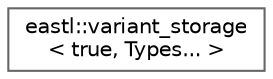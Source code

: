 digraph "类继承关系图"
{
 // LATEX_PDF_SIZE
  bgcolor="transparent";
  edge [fontname=Helvetica,fontsize=10,labelfontname=Helvetica,labelfontsize=10];
  node [fontname=Helvetica,fontsize=10,shape=box,height=0.2,width=0.4];
  rankdir="LR";
  Node0 [id="Node000000",label="eastl::variant_storage\l\< true, Types... \>",height=0.2,width=0.4,color="grey40", fillcolor="white", style="filled",URL="$structeastl_1_1variant__storage_3_01true_00_01_types_8_8_8_01_4.html",tooltip=" "];
}
